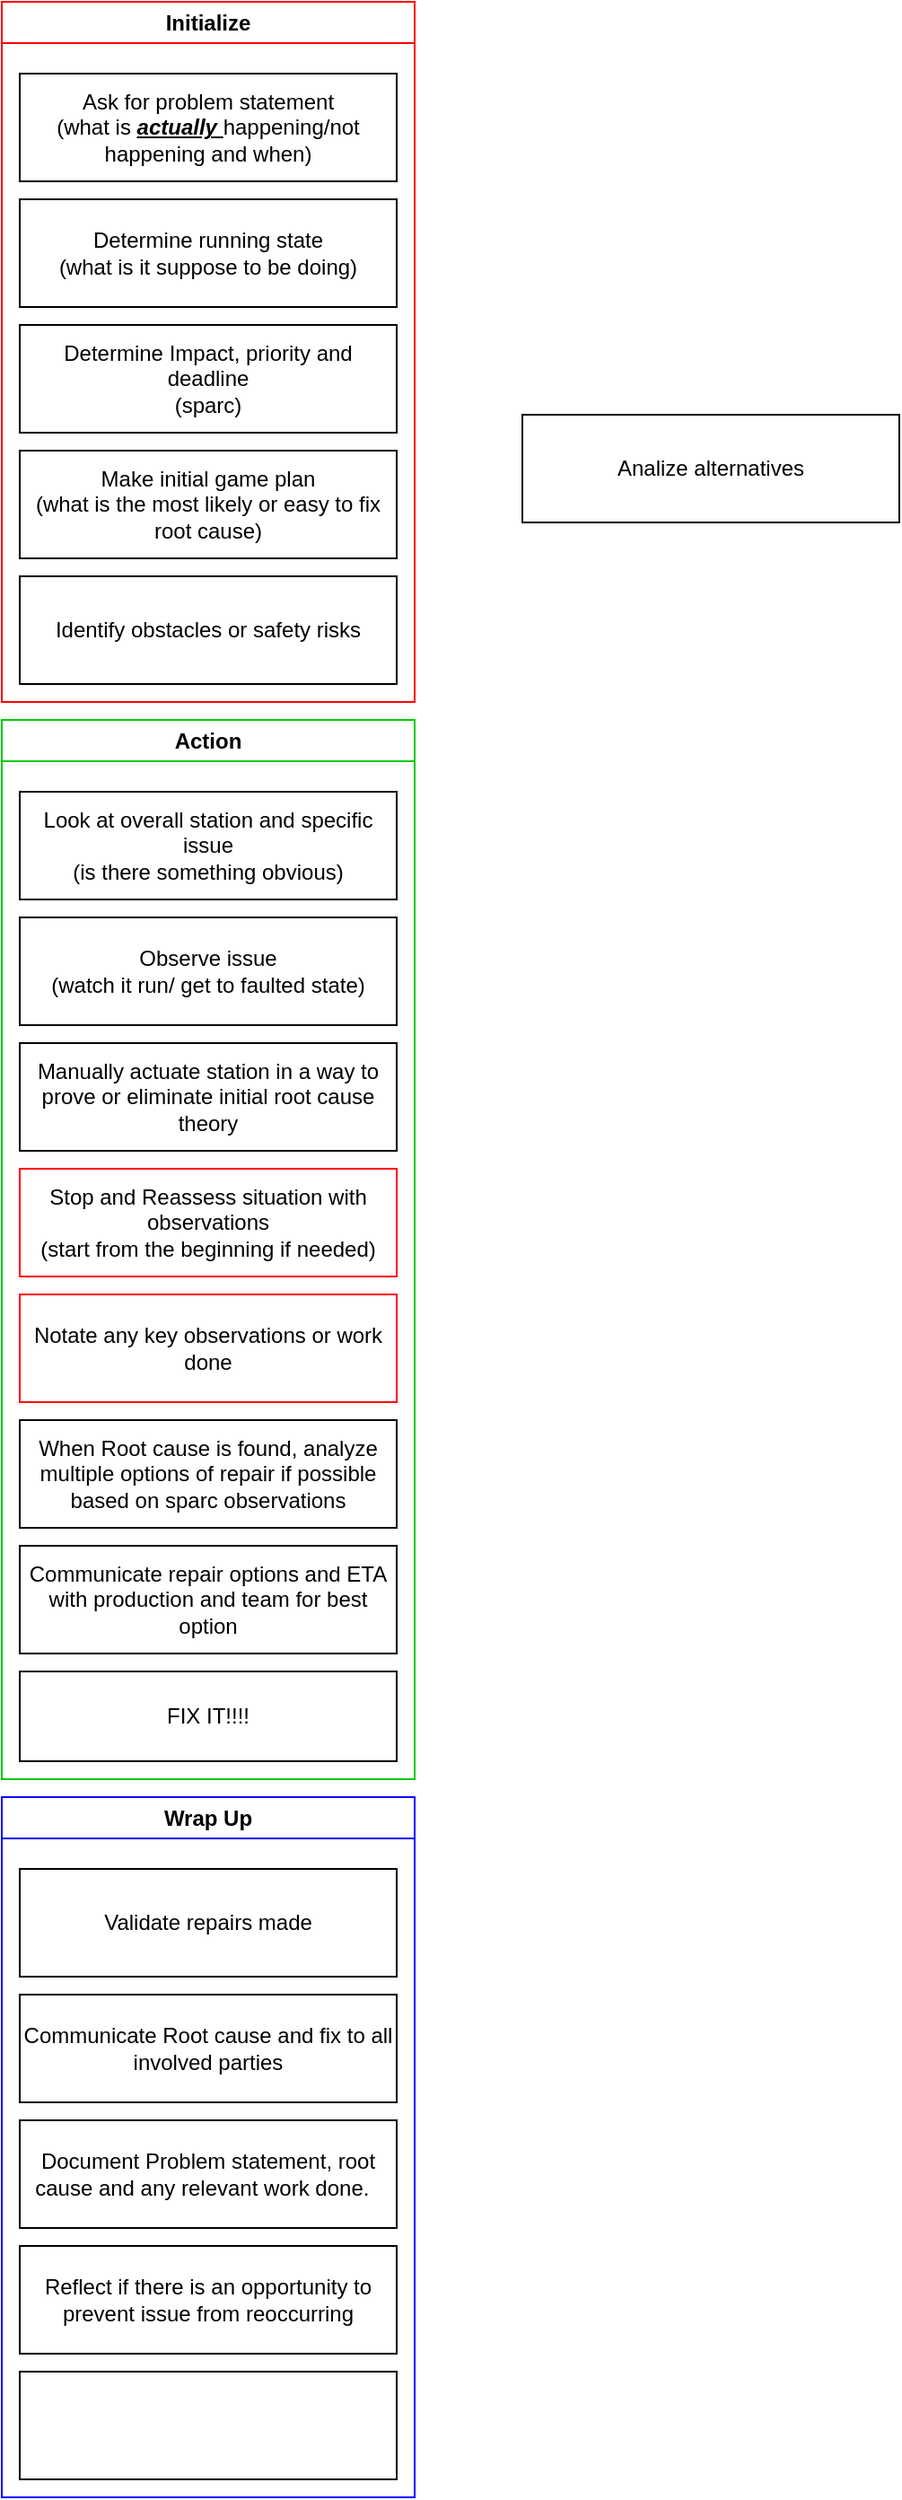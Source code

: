 <mxfile version="22.1.3" type="github">
  <diagram name="Page-1" id="s_tSXBTHODiz0TlcPPJd">
    <mxGraphModel dx="472" dy="864" grid="1" gridSize="10" guides="1" tooltips="1" connect="1" arrows="1" fold="1" page="1" pageScale="1" pageWidth="850" pageHeight="1100" math="0" shadow="0">
      <root>
        <mxCell id="0" />
        <mxCell id="1" parent="0" />
        <mxCell id="M2U-wYDhbBoCub5JwwPa-4" value="Initialize&lt;br&gt;" style="swimlane;whiteSpace=wrap;html=1;gradientColor=none;fillColor=default;strokeColor=#ff0000;" vertex="1" parent="1">
          <mxGeometry x="320" y="130" width="230" height="390" as="geometry" />
        </mxCell>
        <mxCell id="M2U-wYDhbBoCub5JwwPa-5" value="Ask for problem statement&lt;br&gt;(what is&amp;nbsp;&lt;i&gt;&lt;b&gt;&lt;u&gt;actually &lt;/u&gt;&lt;/b&gt;&lt;/i&gt;happening/not happening and when)" style="rounded=0;whiteSpace=wrap;html=1;" vertex="1" parent="M2U-wYDhbBoCub5JwwPa-4">
          <mxGeometry x="10" y="40" width="210" height="60" as="geometry" />
        </mxCell>
        <mxCell id="M2U-wYDhbBoCub5JwwPa-6" value="Determine Impact, priority and deadline&lt;br style=&quot;border-color: var(--border-color);&quot;&gt;(sparc)" style="rounded=0;whiteSpace=wrap;html=1;" vertex="1" parent="M2U-wYDhbBoCub5JwwPa-4">
          <mxGeometry x="10" y="180" width="210" height="60" as="geometry" />
        </mxCell>
        <mxCell id="M2U-wYDhbBoCub5JwwPa-9" value="Identify obstacles or safety risks" style="rounded=0;whiteSpace=wrap;html=1;" vertex="1" parent="M2U-wYDhbBoCub5JwwPa-4">
          <mxGeometry x="10" y="320" width="210" height="60" as="geometry" />
        </mxCell>
        <mxCell id="M2U-wYDhbBoCub5JwwPa-11" value="Determine running state&lt;br&gt;(what is it suppose to be doing)" style="rounded=0;whiteSpace=wrap;html=1;" vertex="1" parent="M2U-wYDhbBoCub5JwwPa-4">
          <mxGeometry x="10" y="110" width="210" height="60" as="geometry" />
        </mxCell>
        <mxCell id="M2U-wYDhbBoCub5JwwPa-12" value="Make initial game plan&lt;br&gt;(what is the most likely or easy to fix root cause)" style="rounded=0;whiteSpace=wrap;html=1;" vertex="1" parent="M2U-wYDhbBoCub5JwwPa-4">
          <mxGeometry x="10" y="250" width="210" height="60" as="geometry" />
        </mxCell>
        <mxCell id="M2U-wYDhbBoCub5JwwPa-10" value="Analize alternatives" style="rounded=0;whiteSpace=wrap;html=1;" vertex="1" parent="1">
          <mxGeometry x="610" y="360" width="210" height="60" as="geometry" />
        </mxCell>
        <mxCell id="M2U-wYDhbBoCub5JwwPa-13" value="Action" style="swimlane;whiteSpace=wrap;html=1;gradientColor=none;fillColor=default;strokeColor=#00CC00;" vertex="1" parent="1">
          <mxGeometry x="320" y="530" width="230" height="590" as="geometry" />
        </mxCell>
        <mxCell id="M2U-wYDhbBoCub5JwwPa-14" value="Look at overall station and specific issue&lt;br&gt;(is there something obvious)" style="rounded=0;whiteSpace=wrap;html=1;" vertex="1" parent="M2U-wYDhbBoCub5JwwPa-13">
          <mxGeometry x="10" y="40" width="210" height="60" as="geometry" />
        </mxCell>
        <mxCell id="M2U-wYDhbBoCub5JwwPa-15" value="Manually actuate station in a way to prove or eliminate initial root cause theory" style="rounded=0;whiteSpace=wrap;html=1;" vertex="1" parent="M2U-wYDhbBoCub5JwwPa-13">
          <mxGeometry x="10" y="180" width="210" height="60" as="geometry" />
        </mxCell>
        <mxCell id="M2U-wYDhbBoCub5JwwPa-16" value="Stop and Reassess situation with observations&lt;br&gt;(start from the beginning if needed)" style="rounded=0;whiteSpace=wrap;html=1;strokeColor=#FF0000;" vertex="1" parent="M2U-wYDhbBoCub5JwwPa-13">
          <mxGeometry x="10" y="250" width="210" height="60" as="geometry" />
        </mxCell>
        <mxCell id="M2U-wYDhbBoCub5JwwPa-17" value="Observe issue&lt;br style=&quot;border-color: var(--border-color);&quot;&gt;(watch it run/ get to faulted state)" style="rounded=0;whiteSpace=wrap;html=1;" vertex="1" parent="M2U-wYDhbBoCub5JwwPa-13">
          <mxGeometry x="10" y="110" width="210" height="60" as="geometry" />
        </mxCell>
        <mxCell id="M2U-wYDhbBoCub5JwwPa-18" value="Notate any key observations or work done" style="rounded=0;whiteSpace=wrap;html=1;strokeColor=#FF0000;" vertex="1" parent="M2U-wYDhbBoCub5JwwPa-13">
          <mxGeometry x="10" y="320" width="210" height="60" as="geometry" />
        </mxCell>
        <mxCell id="M2U-wYDhbBoCub5JwwPa-27" value="When Root cause is found, analyze multiple options of repair if possible based on sparc observations" style="rounded=0;whiteSpace=wrap;html=1;" vertex="1" parent="M2U-wYDhbBoCub5JwwPa-13">
          <mxGeometry x="10" y="390" width="210" height="60" as="geometry" />
        </mxCell>
        <mxCell id="M2U-wYDhbBoCub5JwwPa-28" value="FIX IT!!!!" style="rounded=0;whiteSpace=wrap;html=1;" vertex="1" parent="M2U-wYDhbBoCub5JwwPa-13">
          <mxGeometry x="10" y="530" width="210" height="50" as="geometry" />
        </mxCell>
        <mxCell id="M2U-wYDhbBoCub5JwwPa-29" value="Communicate repair options and ETA with production and team for best option" style="rounded=0;whiteSpace=wrap;html=1;" vertex="1" parent="M2U-wYDhbBoCub5JwwPa-13">
          <mxGeometry x="10" y="460" width="210" height="60" as="geometry" />
        </mxCell>
        <mxCell id="M2U-wYDhbBoCub5JwwPa-20" value="Wrap Up" style="swimlane;whiteSpace=wrap;html=1;gradientColor=none;fillColor=default;strokeColor=#0000FF;" vertex="1" parent="1">
          <mxGeometry x="320" y="1130" width="230" height="390" as="geometry" />
        </mxCell>
        <mxCell id="M2U-wYDhbBoCub5JwwPa-21" value="Validate repairs made" style="rounded=0;whiteSpace=wrap;html=1;" vertex="1" parent="M2U-wYDhbBoCub5JwwPa-20">
          <mxGeometry x="10" y="40" width="210" height="60" as="geometry" />
        </mxCell>
        <mxCell id="M2U-wYDhbBoCub5JwwPa-22" value="Document Problem statement, root cause and any relevant work done.&amp;nbsp;&amp;nbsp;" style="rounded=0;whiteSpace=wrap;html=1;" vertex="1" parent="M2U-wYDhbBoCub5JwwPa-20">
          <mxGeometry x="10" y="180" width="210" height="60" as="geometry" />
        </mxCell>
        <mxCell id="M2U-wYDhbBoCub5JwwPa-23" value="Reflect if there is an opportunity to prevent issue from reoccurring" style="rounded=0;whiteSpace=wrap;html=1;strokeColor=#000000;" vertex="1" parent="M2U-wYDhbBoCub5JwwPa-20">
          <mxGeometry x="10" y="250" width="210" height="60" as="geometry" />
        </mxCell>
        <mxCell id="M2U-wYDhbBoCub5JwwPa-24" value="Communicate Root cause and fix to all involved parties" style="rounded=0;whiteSpace=wrap;html=1;" vertex="1" parent="M2U-wYDhbBoCub5JwwPa-20">
          <mxGeometry x="10" y="110" width="210" height="60" as="geometry" />
        </mxCell>
        <mxCell id="M2U-wYDhbBoCub5JwwPa-25" value="" style="rounded=0;whiteSpace=wrap;html=1;strokeColor=#000000;" vertex="1" parent="M2U-wYDhbBoCub5JwwPa-20">
          <mxGeometry x="10" y="320" width="210" height="60" as="geometry" />
        </mxCell>
      </root>
    </mxGraphModel>
  </diagram>
</mxfile>
